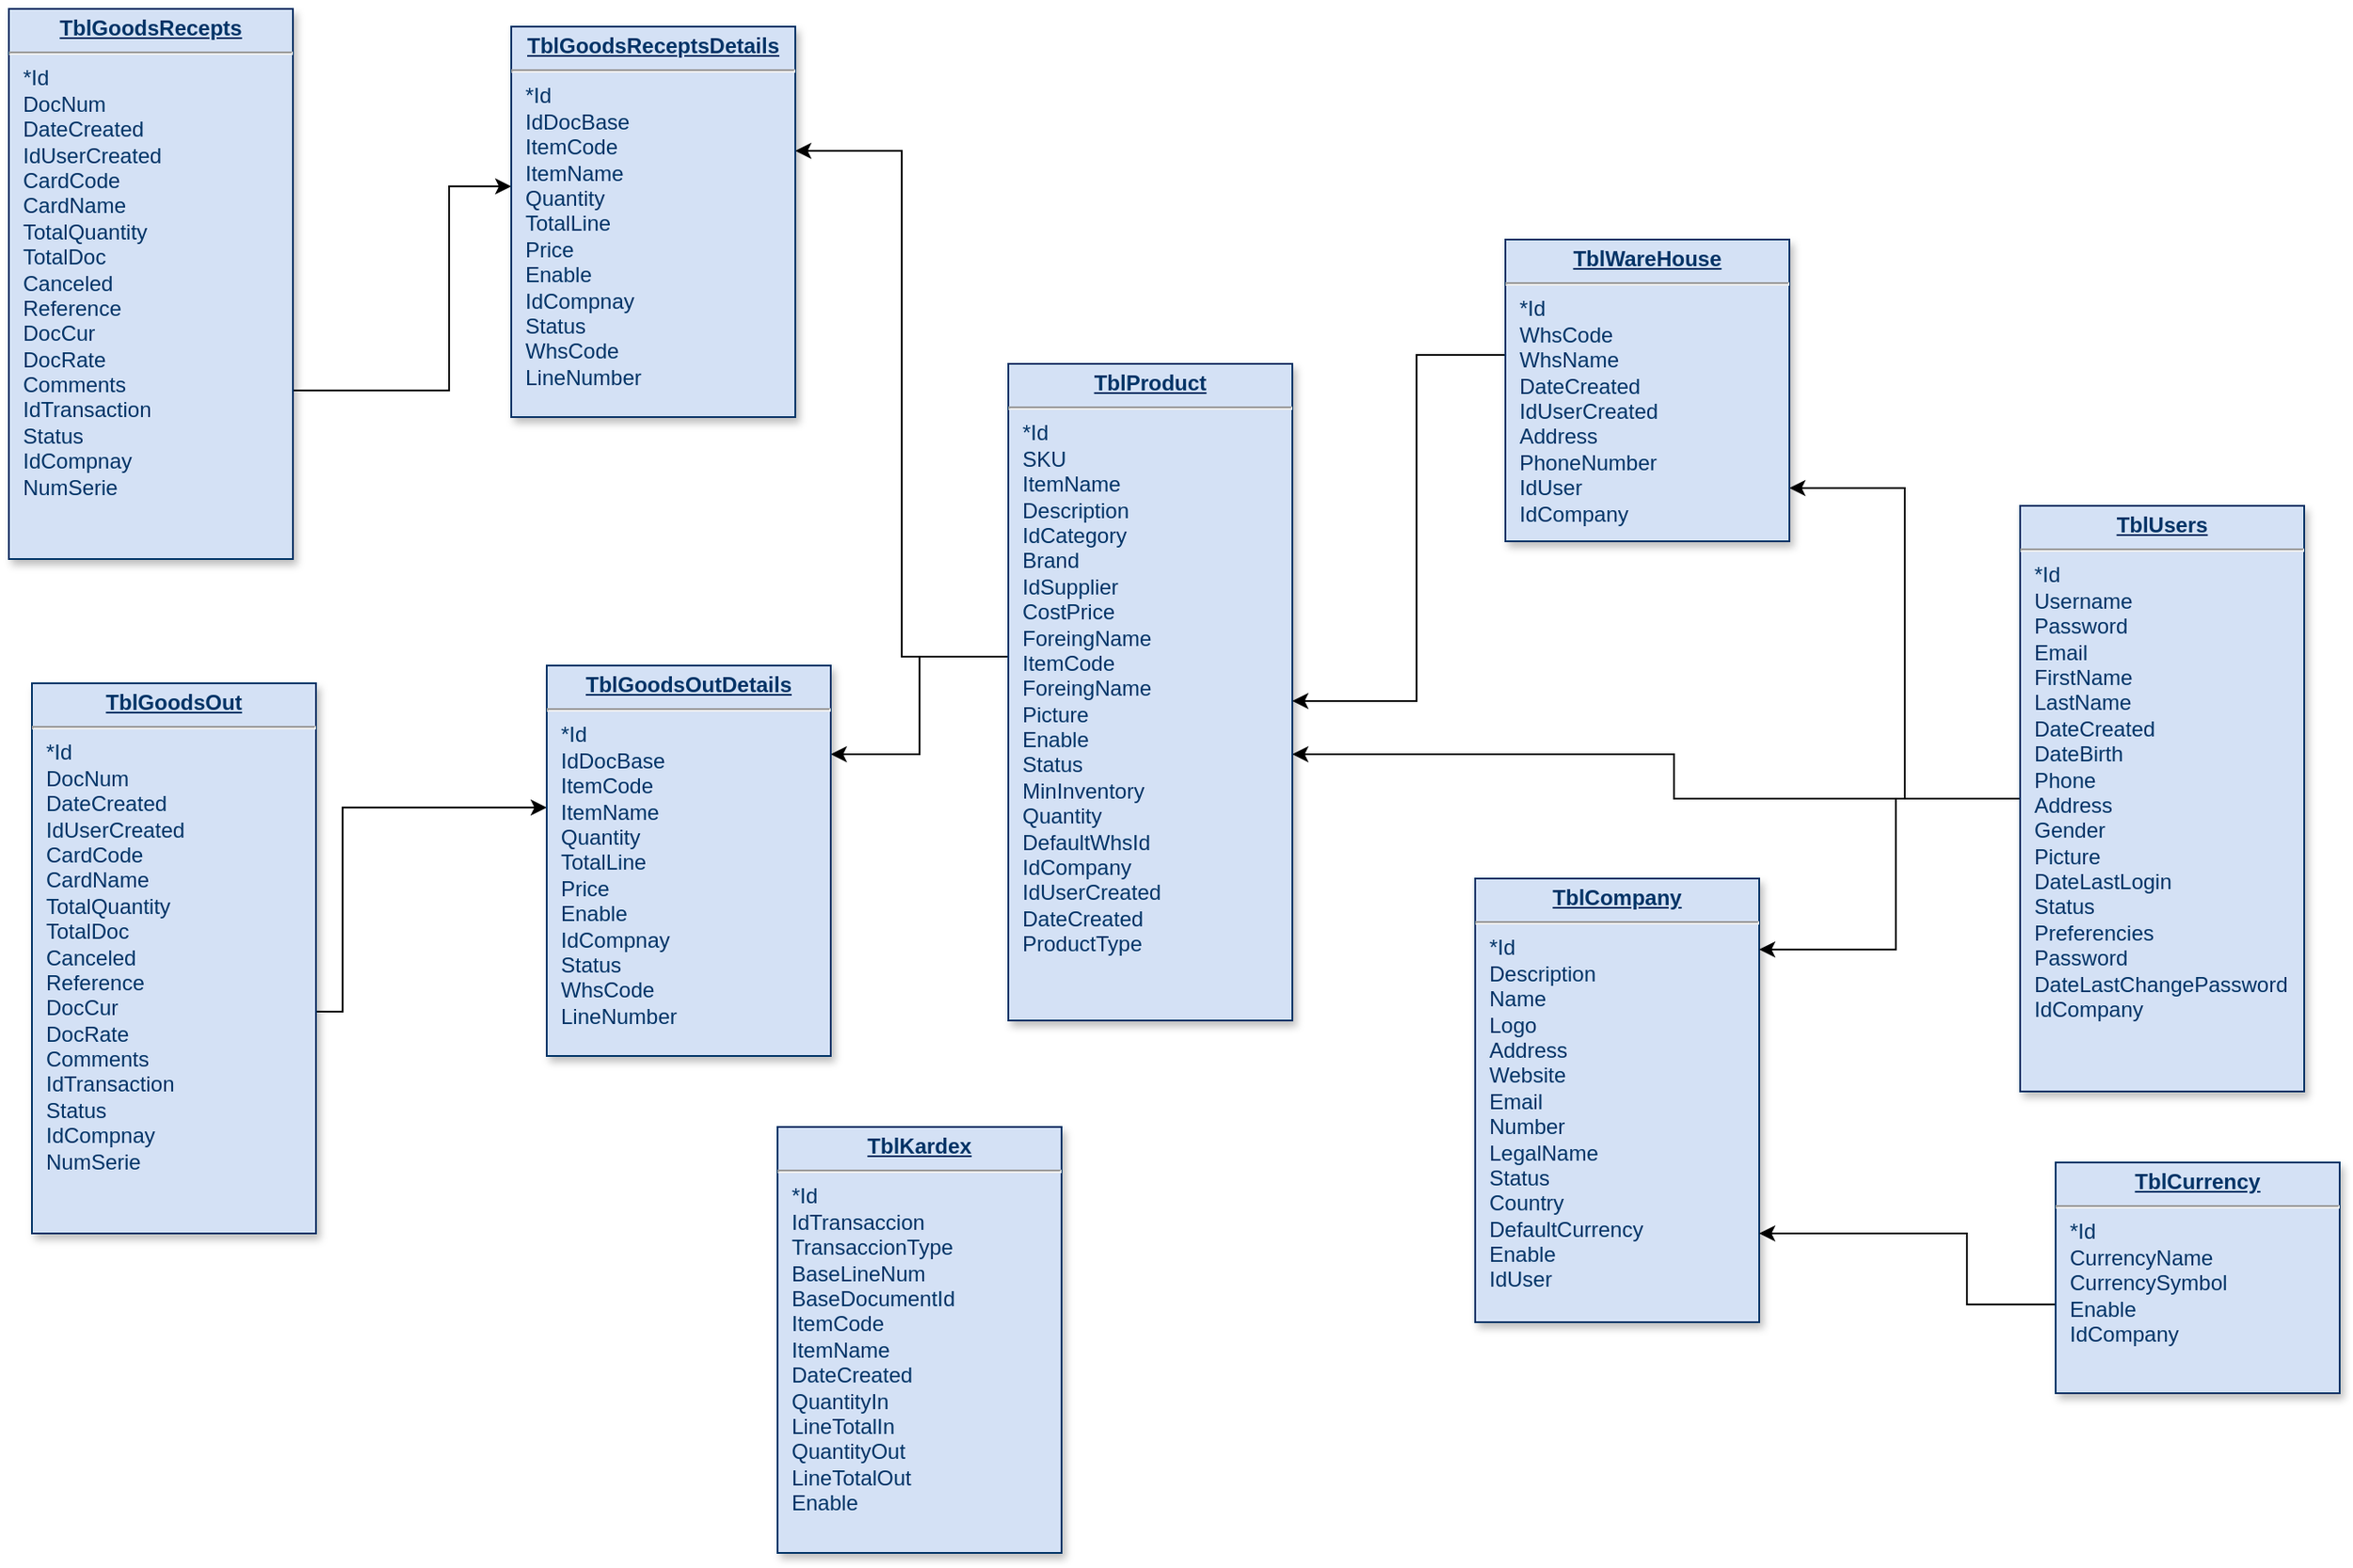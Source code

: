 <mxfile version="21.7.5" type="github">
  <diagram name="Page-1" id="efa7a0a1-bf9b-a30e-e6df-94a7791c09e9">
    <mxGraphModel dx="2021" dy="1821" grid="1" gridSize="10" guides="1" tooltips="1" connect="1" arrows="1" fold="1" page="1" pageScale="1" pageWidth="826" pageHeight="1169" background="none" math="0" shadow="0">
      <root>
        <mxCell id="0" />
        <mxCell id="1" parent="0" />
        <mxCell id="23" value="&lt;p style=&quot;margin: 0px; margin-top: 4px; text-align: center; text-decoration: underline;&quot;&gt;&lt;b&gt;TblCompany&lt;/b&gt;&lt;/p&gt;&lt;hr&gt;&lt;p style=&quot;margin: 0px; margin-left: 8px;&quot;&gt;*Id&lt;/p&gt;&lt;p style=&quot;margin: 0px; margin-left: 8px;&quot;&gt;Description&lt;/p&gt;&lt;p style=&quot;margin: 0px; margin-left: 8px;&quot;&gt;Name&lt;/p&gt;&lt;p style=&quot;margin: 0px; margin-left: 8px;&quot;&gt;Logo&lt;/p&gt;&lt;p style=&quot;margin: 0px; margin-left: 8px;&quot;&gt;Address&lt;/p&gt;&lt;p style=&quot;margin: 0px; margin-left: 8px;&quot;&gt;Website&lt;/p&gt;&lt;p style=&quot;margin: 0px; margin-left: 8px;&quot;&gt;Email&lt;/p&gt;&lt;p style=&quot;margin: 0px; margin-left: 8px;&quot;&gt;Number&lt;/p&gt;&lt;p style=&quot;margin: 0px; margin-left: 8px;&quot;&gt;LegalName&lt;/p&gt;&lt;p style=&quot;margin: 0px; margin-left: 8px;&quot;&gt;Status&lt;/p&gt;&lt;p style=&quot;margin: 0px; margin-left: 8px;&quot;&gt;Country&lt;/p&gt;&lt;p style=&quot;margin: 0px; margin-left: 8px;&quot;&gt;DefaultCurrency&lt;/p&gt;&lt;p style=&quot;margin: 0px; margin-left: 8px;&quot;&gt;Enable&lt;/p&gt;&lt;p style=&quot;margin: 0px; margin-left: 8px;&quot;&gt;IdUser&lt;/p&gt;&lt;p style=&quot;margin: 0px; margin-left: 8px;&quot;&gt;&lt;br&gt;&lt;/p&gt;&lt;p style=&quot;margin: 0px; margin-left: 8px;&quot;&gt;&lt;br&gt;&lt;/p&gt;" style="verticalAlign=top;align=left;overflow=fill;fontSize=12;fontFamily=Helvetica;html=1;strokeColor=#003366;shadow=1;fillColor=#D4E1F5;fontColor=#003366" parent="1" vertex="1">
          <mxGeometry x="253" y="30" width="160" height="250" as="geometry" />
        </mxCell>
        <mxCell id="meK2owdiH_e1hRAQddtT-117" style="edgeStyle=orthogonalEdgeStyle;rounded=0;orthogonalLoop=1;jettySize=auto;html=1;" edge="1" parent="1" source="meK2owdiH_e1hRAQddtT-115" target="23">
          <mxGeometry relative="1" as="geometry">
            <mxPoint x="430" y="320" as="targetPoint" />
            <Array as="points">
              <mxPoint x="530" y="270" />
              <mxPoint x="530" y="230" />
            </Array>
          </mxGeometry>
        </mxCell>
        <mxCell id="meK2owdiH_e1hRAQddtT-115" value="&lt;p style=&quot;margin: 0px; margin-top: 4px; text-align: center; text-decoration: underline;&quot;&gt;&lt;b&gt;TblCurrency&lt;/b&gt;&lt;/p&gt;&lt;hr&gt;&lt;p style=&quot;margin: 0px; margin-left: 8px;&quot;&gt;*Id&lt;/p&gt;&lt;p style=&quot;margin: 0px; margin-left: 8px;&quot;&gt;CurrencyName&lt;/p&gt;&lt;p style=&quot;margin: 0px; margin-left: 8px;&quot;&gt;CurrencySymbol&lt;/p&gt;&lt;p style=&quot;margin: 0px; margin-left: 8px;&quot;&gt;Enable&lt;/p&gt;&lt;p style=&quot;margin: 0px; margin-left: 8px;&quot;&gt;IdCompany&lt;/p&gt;&lt;p style=&quot;margin: 0px; margin-left: 8px;&quot;&gt;&lt;br&gt;&lt;/p&gt;&lt;p style=&quot;margin: 0px; margin-left: 8px;&quot;&gt;&lt;br&gt;&lt;/p&gt;&lt;p style=&quot;margin: 0px; margin-left: 8px;&quot;&gt;&lt;br&gt;&lt;/p&gt;" style="verticalAlign=top;align=left;overflow=fill;fontSize=12;fontFamily=Helvetica;html=1;strokeColor=#003366;shadow=1;fillColor=#D4E1F5;fontColor=#003366" vertex="1" parent="1">
          <mxGeometry x="580" y="190" width="160" height="130" as="geometry" />
        </mxCell>
        <mxCell id="meK2owdiH_e1hRAQddtT-120" style="edgeStyle=orthogonalEdgeStyle;rounded=0;orthogonalLoop=1;jettySize=auto;html=1;" edge="1" parent="1" source="meK2owdiH_e1hRAQddtT-118" target="23">
          <mxGeometry relative="1" as="geometry">
            <Array as="points">
              <mxPoint x="490" y="-15" />
              <mxPoint x="490" y="70" />
            </Array>
          </mxGeometry>
        </mxCell>
        <mxCell id="meK2owdiH_e1hRAQddtT-124" style="edgeStyle=orthogonalEdgeStyle;rounded=0;orthogonalLoop=1;jettySize=auto;html=1;" edge="1" parent="1" source="meK2owdiH_e1hRAQddtT-118" target="meK2owdiH_e1hRAQddtT-122">
          <mxGeometry relative="1" as="geometry">
            <Array as="points">
              <mxPoint x="495" y="-15" />
              <mxPoint x="495" y="-190" />
            </Array>
          </mxGeometry>
        </mxCell>
        <mxCell id="meK2owdiH_e1hRAQddtT-125" style="edgeStyle=orthogonalEdgeStyle;rounded=0;orthogonalLoop=1;jettySize=auto;html=1;" edge="1" parent="1" source="meK2owdiH_e1hRAQddtT-118" target="meK2owdiH_e1hRAQddtT-121">
          <mxGeometry relative="1" as="geometry">
            <Array as="points">
              <mxPoint x="365" y="-15" />
              <mxPoint x="365" y="-40" />
            </Array>
          </mxGeometry>
        </mxCell>
        <mxCell id="meK2owdiH_e1hRAQddtT-118" value="&lt;p style=&quot;margin: 0px; margin-top: 4px; text-align: center; text-decoration: underline;&quot;&gt;&lt;b&gt;TblUsers&lt;/b&gt;&lt;/p&gt;&lt;hr&gt;&lt;p style=&quot;margin: 0px; margin-left: 8px;&quot;&gt;*Id&lt;/p&gt;&lt;p style=&quot;margin: 0px; margin-left: 8px;&quot;&gt;Username&lt;/p&gt;&lt;p style=&quot;margin: 0px; margin-left: 8px;&quot;&gt;Password&lt;/p&gt;&lt;p style=&quot;margin: 0px; margin-left: 8px;&quot;&gt;Email&lt;/p&gt;&lt;p style=&quot;margin: 0px; margin-left: 8px;&quot;&gt;FirstName&lt;/p&gt;&lt;p style=&quot;margin: 0px; margin-left: 8px;&quot;&gt;LastName&lt;/p&gt;&lt;p style=&quot;margin: 0px; margin-left: 8px;&quot;&gt;DateCreated&lt;/p&gt;&lt;p style=&quot;margin: 0px; margin-left: 8px;&quot;&gt;DateBirth&lt;/p&gt;&lt;p style=&quot;margin: 0px; margin-left: 8px;&quot;&gt;Phone&lt;/p&gt;&lt;p style=&quot;margin: 0px; margin-left: 8px;&quot;&gt;Address&lt;/p&gt;&lt;p style=&quot;margin: 0px; margin-left: 8px;&quot;&gt;Gender&lt;/p&gt;&lt;p style=&quot;margin: 0px; margin-left: 8px;&quot;&gt;Picture&lt;/p&gt;&lt;p style=&quot;margin: 0px; margin-left: 8px;&quot;&gt;DateLastLogin&lt;/p&gt;&lt;p style=&quot;margin: 0px; margin-left: 8px;&quot;&gt;Status&lt;/p&gt;&lt;p style=&quot;margin: 0px; margin-left: 8px;&quot;&gt;Preferencies&lt;/p&gt;&lt;p style=&quot;margin: 0px; margin-left: 8px;&quot;&gt;Password&lt;/p&gt;&lt;p style=&quot;margin: 0px; margin-left: 8px;&quot;&gt;DateLastChangePassword&lt;/p&gt;&lt;p style=&quot;margin: 0px; margin-left: 8px;&quot;&gt;IdCompany&lt;/p&gt;&lt;p style=&quot;margin: 0px; margin-left: 8px;&quot;&gt;&lt;br&gt;&lt;/p&gt;&lt;p style=&quot;margin: 0px; margin-left: 8px;&quot;&gt;&lt;br&gt;&lt;/p&gt;" style="verticalAlign=top;align=left;overflow=fill;fontSize=12;fontFamily=Helvetica;html=1;strokeColor=#003366;shadow=1;fillColor=#D4E1F5;fontColor=#003366" vertex="1" parent="1">
          <mxGeometry x="560" y="-180" width="160" height="330" as="geometry" />
        </mxCell>
        <mxCell id="meK2owdiH_e1hRAQddtT-133" style="edgeStyle=orthogonalEdgeStyle;rounded=0;orthogonalLoop=1;jettySize=auto;html=1;" edge="1" parent="1" source="meK2owdiH_e1hRAQddtT-121" target="meK2owdiH_e1hRAQddtT-132">
          <mxGeometry relative="1" as="geometry">
            <Array as="points">
              <mxPoint x="-60" y="-95" />
              <mxPoint x="-60" y="-40" />
            </Array>
          </mxGeometry>
        </mxCell>
        <mxCell id="meK2owdiH_e1hRAQddtT-134" style="edgeStyle=orthogonalEdgeStyle;rounded=0;orthogonalLoop=1;jettySize=auto;html=1;" edge="1" parent="1" source="meK2owdiH_e1hRAQddtT-121" target="meK2owdiH_e1hRAQddtT-127">
          <mxGeometry relative="1" as="geometry">
            <Array as="points">
              <mxPoint x="-70" y="-95" />
              <mxPoint x="-70" y="-380" />
            </Array>
          </mxGeometry>
        </mxCell>
        <mxCell id="meK2owdiH_e1hRAQddtT-121" value="&lt;p style=&quot;margin: 0px; margin-top: 4px; text-align: center; text-decoration: underline;&quot;&gt;&lt;b&gt;TblProduct&lt;/b&gt;&lt;/p&gt;&lt;hr&gt;&lt;p style=&quot;margin: 0px; margin-left: 8px;&quot;&gt;*Id&lt;/p&gt;&lt;p style=&quot;margin: 0px; margin-left: 8px;&quot;&gt;SKU&lt;/p&gt;&lt;p style=&quot;margin: 0px; margin-left: 8px;&quot;&gt;ItemName&lt;/p&gt;&lt;p style=&quot;margin: 0px; margin-left: 8px;&quot;&gt;Description&lt;/p&gt;&lt;p style=&quot;margin: 0px; margin-left: 8px;&quot;&gt;IdCategory&lt;/p&gt;&lt;p style=&quot;margin: 0px; margin-left: 8px;&quot;&gt;Brand&lt;/p&gt;&lt;p style=&quot;margin: 0px; margin-left: 8px;&quot;&gt;IdSupplier&lt;/p&gt;&lt;p style=&quot;margin: 0px; margin-left: 8px;&quot;&gt;CostPrice&lt;/p&gt;&lt;p style=&quot;margin: 0px; margin-left: 8px;&quot;&gt;ForeingName&lt;/p&gt;&lt;p style=&quot;margin: 0px; margin-left: 8px;&quot;&gt;ItemCode&lt;/p&gt;&lt;p style=&quot;margin: 0px; margin-left: 8px;&quot;&gt;ForeingName&lt;/p&gt;&lt;p style=&quot;margin: 0px; margin-left: 8px;&quot;&gt;Picture&lt;/p&gt;&lt;p style=&quot;margin: 0px; margin-left: 8px;&quot;&gt;Enable&lt;/p&gt;&lt;p style=&quot;margin: 0px; margin-left: 8px;&quot;&gt;Status&lt;/p&gt;&lt;p style=&quot;margin: 0px; margin-left: 8px;&quot;&gt;MinInventory&lt;/p&gt;&lt;p style=&quot;margin: 0px; margin-left: 8px;&quot;&gt;Quantity&lt;/p&gt;&lt;p style=&quot;margin: 0px; margin-left: 8px;&quot;&gt;DefaultWhsId&lt;/p&gt;&lt;p style=&quot;margin: 0px; margin-left: 8px;&quot;&gt;IdCompany&lt;/p&gt;&lt;p style=&quot;margin: 0px; margin-left: 8px;&quot;&gt;IdUserCreated&lt;/p&gt;&lt;p style=&quot;margin: 0px; margin-left: 8px;&quot;&gt;DateCreated&lt;/p&gt;&lt;p style=&quot;margin: 0px; margin-left: 8px;&quot;&gt;ProductType&lt;/p&gt;&lt;p style=&quot;margin: 0px; margin-left: 8px;&quot;&gt;&lt;br&gt;&lt;/p&gt;&lt;p style=&quot;margin: 0px; margin-left: 8px;&quot;&gt;&lt;br&gt;&lt;/p&gt;" style="verticalAlign=top;align=left;overflow=fill;fontSize=12;fontFamily=Helvetica;html=1;strokeColor=#003366;shadow=1;fillColor=#D4E1F5;fontColor=#003366" vertex="1" parent="1">
          <mxGeometry x="-10" y="-260" width="160" height="370" as="geometry" />
        </mxCell>
        <mxCell id="meK2owdiH_e1hRAQddtT-123" style="edgeStyle=orthogonalEdgeStyle;rounded=0;orthogonalLoop=1;jettySize=auto;html=1;" edge="1" parent="1" source="meK2owdiH_e1hRAQddtT-122" target="meK2owdiH_e1hRAQddtT-121">
          <mxGeometry relative="1" as="geometry">
            <Array as="points">
              <mxPoint x="220" y="-265" />
              <mxPoint x="220" y="-70" />
            </Array>
          </mxGeometry>
        </mxCell>
        <mxCell id="meK2owdiH_e1hRAQddtT-122" value="&lt;p style=&quot;margin: 0px; margin-top: 4px; text-align: center; text-decoration: underline;&quot;&gt;&lt;b&gt;TblWareHouse&lt;/b&gt;&lt;/p&gt;&lt;hr&gt;&lt;p style=&quot;margin: 0px; margin-left: 8px;&quot;&gt;*Id&lt;/p&gt;&lt;p style=&quot;margin: 0px; margin-left: 8px;&quot;&gt;WhsCode&lt;/p&gt;&lt;p style=&quot;margin: 0px; margin-left: 8px;&quot;&gt;WhsName&lt;br&gt;&lt;/p&gt;&lt;p style=&quot;margin: 0px; margin-left: 8px;&quot;&gt;DateCreated&lt;/p&gt;&lt;p style=&quot;margin: 0px; margin-left: 8px;&quot;&gt;IdUserCreated&lt;/p&gt;&lt;p style=&quot;margin: 0px; margin-left: 8px;&quot;&gt;Address&lt;/p&gt;&lt;p style=&quot;margin: 0px; margin-left: 8px;&quot;&gt;PhoneNumber&lt;/p&gt;&lt;p style=&quot;margin: 0px; margin-left: 8px;&quot;&gt;IdUser&lt;/p&gt;&lt;p style=&quot;margin: 0px; margin-left: 8px;&quot;&gt;IdCompany&lt;/p&gt;" style="verticalAlign=top;align=left;overflow=fill;fontSize=12;fontFamily=Helvetica;html=1;strokeColor=#003366;shadow=1;fillColor=#D4E1F5;fontColor=#003366" vertex="1" parent="1">
          <mxGeometry x="270" y="-330" width="160" height="170" as="geometry" />
        </mxCell>
        <mxCell id="meK2owdiH_e1hRAQddtT-128" style="edgeStyle=orthogonalEdgeStyle;rounded=0;orthogonalLoop=1;jettySize=auto;html=1;" edge="1" parent="1" source="meK2owdiH_e1hRAQddtT-126" target="meK2owdiH_e1hRAQddtT-127">
          <mxGeometry relative="1" as="geometry">
            <Array as="points">
              <mxPoint x="-325" y="-245" />
              <mxPoint x="-325" y="-360" />
            </Array>
          </mxGeometry>
        </mxCell>
        <mxCell id="meK2owdiH_e1hRAQddtT-126" value="&lt;p style=&quot;margin: 0px; margin-top: 4px; text-align: center; text-decoration: underline;&quot;&gt;&lt;b&gt;TblGoodsRecepts&lt;/b&gt;&lt;/p&gt;&lt;hr&gt;&lt;p style=&quot;margin: 0px; margin-left: 8px;&quot;&gt;*Id&lt;/p&gt;&lt;p style=&quot;margin: 0px; margin-left: 8px;&quot;&gt;DocNum&lt;/p&gt;&lt;p style=&quot;margin: 0px; margin-left: 8px;&quot;&gt;DateCreated&lt;/p&gt;&lt;p style=&quot;margin: 0px; margin-left: 8px;&quot;&gt;IdUserCreated&lt;/p&gt;&lt;p style=&quot;margin: 0px; margin-left: 8px;&quot;&gt;CardCode&lt;/p&gt;&lt;p style=&quot;margin: 0px; margin-left: 8px;&quot;&gt;CardName&lt;/p&gt;&lt;p style=&quot;margin: 0px; margin-left: 8px;&quot;&gt;TotalQuantity&lt;/p&gt;&lt;p style=&quot;margin: 0px; margin-left: 8px;&quot;&gt;TotalDoc&lt;/p&gt;&lt;p style=&quot;margin: 0px; margin-left: 8px;&quot;&gt;Canceled&lt;/p&gt;&lt;p style=&quot;margin: 0px; margin-left: 8px;&quot;&gt;Reference&lt;/p&gt;&lt;p style=&quot;margin: 0px; margin-left: 8px;&quot;&gt;DocCur&lt;/p&gt;&lt;p style=&quot;margin: 0px; margin-left: 8px;&quot;&gt;DocRate&lt;/p&gt;&lt;p style=&quot;margin: 0px; margin-left: 8px;&quot;&gt;Comments&lt;/p&gt;&lt;p style=&quot;margin: 0px; margin-left: 8px;&quot;&gt;IdTransaction&lt;/p&gt;&lt;p style=&quot;margin: 0px; margin-left: 8px;&quot;&gt;Status&lt;/p&gt;&lt;p style=&quot;margin: 0px; margin-left: 8px;&quot;&gt;IdCompnay&lt;br&gt;&lt;/p&gt;&lt;p style=&quot;margin: 0px; margin-left: 8px;&quot;&gt;NumSerie&lt;/p&gt;&lt;p style=&quot;margin: 0px; margin-left: 8px;&quot;&gt;&lt;br&gt;&lt;/p&gt;" style="verticalAlign=top;align=left;overflow=fill;fontSize=12;fontFamily=Helvetica;html=1;strokeColor=#003366;shadow=1;fillColor=#D4E1F5;fontColor=#003366" vertex="1" parent="1">
          <mxGeometry x="-573" y="-460" width="160" height="310" as="geometry" />
        </mxCell>
        <mxCell id="meK2owdiH_e1hRAQddtT-127" value="&lt;p style=&quot;margin: 0px; margin-top: 4px; text-align: center; text-decoration: underline;&quot;&gt;&lt;b&gt;TblGoodsReceptsDetails&lt;/b&gt;&lt;/p&gt;&lt;hr&gt;&lt;p style=&quot;margin: 0px; margin-left: 8px;&quot;&gt;*Id&lt;/p&gt;&lt;p style=&quot;margin: 0px; margin-left: 8px;&quot;&gt;IdDocBase&lt;/p&gt;&lt;p style=&quot;margin: 0px; margin-left: 8px;&quot;&gt;ItemCode&lt;/p&gt;&lt;p style=&quot;margin: 0px; margin-left: 8px;&quot;&gt;ItemName&lt;/p&gt;&lt;p style=&quot;margin: 0px; margin-left: 8px;&quot;&gt;Quantity&lt;/p&gt;&lt;p style=&quot;margin: 0px; margin-left: 8px;&quot;&gt;TotalLine&lt;/p&gt;&lt;p style=&quot;margin: 0px; margin-left: 8px;&quot;&gt;Price&lt;/p&gt;&lt;p style=&quot;margin: 0px; margin-left: 8px;&quot;&gt;Enable&lt;/p&gt;&lt;p style=&quot;margin: 0px; margin-left: 8px;&quot;&gt;IdCompnay&lt;/p&gt;&lt;p style=&quot;margin: 0px; margin-left: 8px;&quot;&gt;Status&lt;/p&gt;&lt;p style=&quot;margin: 0px; margin-left: 8px;&quot;&gt;WhsCode&lt;/p&gt;&lt;p style=&quot;margin: 0px; margin-left: 8px;&quot;&gt;LineNumber&lt;/p&gt;&lt;p style=&quot;margin: 0px; margin-left: 8px;&quot;&gt;&lt;br&gt;&lt;/p&gt;&lt;p style=&quot;margin: 0px; margin-left: 8px;&quot;&gt;&lt;br&gt;&lt;/p&gt;&lt;p style=&quot;margin: 0px; margin-left: 8px;&quot;&gt;&lt;br&gt;&lt;/p&gt;&lt;p style=&quot;margin: 0px; margin-left: 8px;&quot;&gt;&lt;br&gt;&lt;/p&gt;&lt;p style=&quot;margin: 0px; margin-left: 8px;&quot;&gt;&lt;br&gt;&lt;/p&gt;" style="verticalAlign=top;align=left;overflow=fill;fontSize=12;fontFamily=Helvetica;html=1;strokeColor=#003366;shadow=1;fillColor=#D4E1F5;fontColor=#003366" vertex="1" parent="1">
          <mxGeometry x="-290" y="-450" width="160" height="220" as="geometry" />
        </mxCell>
        <mxCell id="meK2owdiH_e1hRAQddtT-130" style="edgeStyle=orthogonalEdgeStyle;rounded=0;orthogonalLoop=1;jettySize=auto;html=1;" edge="1" parent="1" source="meK2owdiH_e1hRAQddtT-131" target="meK2owdiH_e1hRAQddtT-132">
          <mxGeometry relative="1" as="geometry">
            <Array as="points">
              <mxPoint x="-385" y="105" />
              <mxPoint x="-385" y="-10" />
            </Array>
          </mxGeometry>
        </mxCell>
        <mxCell id="meK2owdiH_e1hRAQddtT-131" value="&lt;p style=&quot;margin: 0px; margin-top: 4px; text-align: center; text-decoration: underline;&quot;&gt;&lt;b&gt;TblGoodsOut&lt;/b&gt;&lt;/p&gt;&lt;hr&gt;&lt;p style=&quot;margin: 0px; margin-left: 8px;&quot;&gt;*Id&lt;/p&gt;&lt;p style=&quot;margin: 0px; margin-left: 8px;&quot;&gt;DocNum&lt;/p&gt;&lt;p style=&quot;margin: 0px; margin-left: 8px;&quot;&gt;DateCreated&lt;/p&gt;&lt;p style=&quot;margin: 0px; margin-left: 8px;&quot;&gt;IdUserCreated&lt;/p&gt;&lt;p style=&quot;margin: 0px; margin-left: 8px;&quot;&gt;CardCode&lt;/p&gt;&lt;p style=&quot;margin: 0px; margin-left: 8px;&quot;&gt;CardName&lt;/p&gt;&lt;p style=&quot;margin: 0px; margin-left: 8px;&quot;&gt;TotalQuantity&lt;/p&gt;&lt;p style=&quot;margin: 0px; margin-left: 8px;&quot;&gt;TotalDoc&lt;/p&gt;&lt;p style=&quot;margin: 0px; margin-left: 8px;&quot;&gt;Canceled&lt;/p&gt;&lt;p style=&quot;margin: 0px; margin-left: 8px;&quot;&gt;Reference&lt;/p&gt;&lt;p style=&quot;margin: 0px; margin-left: 8px;&quot;&gt;DocCur&lt;/p&gt;&lt;p style=&quot;margin: 0px; margin-left: 8px;&quot;&gt;DocRate&lt;/p&gt;&lt;p style=&quot;margin: 0px; margin-left: 8px;&quot;&gt;Comments&lt;/p&gt;&lt;p style=&quot;margin: 0px; margin-left: 8px;&quot;&gt;IdTransaction&lt;/p&gt;&lt;p style=&quot;margin: 0px; margin-left: 8px;&quot;&gt;Status&lt;/p&gt;&lt;p style=&quot;margin: 0px; margin-left: 8px;&quot;&gt;IdCompnay&lt;br&gt;&lt;/p&gt;&lt;p style=&quot;margin: 0px; margin-left: 8px;&quot;&gt;NumSerie&lt;/p&gt;&lt;p style=&quot;margin: 0px; margin-left: 8px;&quot;&gt;&lt;br&gt;&lt;/p&gt;" style="verticalAlign=top;align=left;overflow=fill;fontSize=12;fontFamily=Helvetica;html=1;strokeColor=#003366;shadow=1;fillColor=#D4E1F5;fontColor=#003366" vertex="1" parent="1">
          <mxGeometry x="-560" y="-80" width="160" height="310" as="geometry" />
        </mxCell>
        <mxCell id="meK2owdiH_e1hRAQddtT-132" value="&lt;p style=&quot;margin: 0px; margin-top: 4px; text-align: center; text-decoration: underline;&quot;&gt;&lt;b&gt;TblGoodsOutDetails&lt;/b&gt;&lt;/p&gt;&lt;hr&gt;&lt;p style=&quot;margin: 0px; margin-left: 8px;&quot;&gt;*Id&lt;/p&gt;&lt;p style=&quot;margin: 0px; margin-left: 8px;&quot;&gt;IdDocBase&lt;/p&gt;&lt;p style=&quot;margin: 0px; margin-left: 8px;&quot;&gt;ItemCode&lt;/p&gt;&lt;p style=&quot;margin: 0px; margin-left: 8px;&quot;&gt;ItemName&lt;/p&gt;&lt;p style=&quot;margin: 0px; margin-left: 8px;&quot;&gt;Quantity&lt;/p&gt;&lt;p style=&quot;margin: 0px; margin-left: 8px;&quot;&gt;TotalLine&lt;/p&gt;&lt;p style=&quot;margin: 0px; margin-left: 8px;&quot;&gt;Price&lt;/p&gt;&lt;p style=&quot;margin: 0px; margin-left: 8px;&quot;&gt;Enable&lt;/p&gt;&lt;p style=&quot;margin: 0px; margin-left: 8px;&quot;&gt;IdCompnay&lt;/p&gt;&lt;p style=&quot;margin: 0px; margin-left: 8px;&quot;&gt;Status&lt;/p&gt;&lt;p style=&quot;margin: 0px; margin-left: 8px;&quot;&gt;WhsCode&lt;/p&gt;&lt;p style=&quot;margin: 0px; margin-left: 8px;&quot;&gt;LineNumber&lt;/p&gt;&lt;p style=&quot;margin: 0px; margin-left: 8px;&quot;&gt;&lt;br&gt;&lt;/p&gt;&lt;p style=&quot;margin: 0px; margin-left: 8px;&quot;&gt;&lt;br&gt;&lt;/p&gt;&lt;p style=&quot;margin: 0px; margin-left: 8px;&quot;&gt;&lt;br&gt;&lt;/p&gt;&lt;p style=&quot;margin: 0px; margin-left: 8px;&quot;&gt;&lt;br&gt;&lt;/p&gt;&lt;p style=&quot;margin: 0px; margin-left: 8px;&quot;&gt;&lt;br&gt;&lt;/p&gt;" style="verticalAlign=top;align=left;overflow=fill;fontSize=12;fontFamily=Helvetica;html=1;strokeColor=#003366;shadow=1;fillColor=#D4E1F5;fontColor=#003366" vertex="1" parent="1">
          <mxGeometry x="-270" y="-90" width="160" height="220" as="geometry" />
        </mxCell>
        <mxCell id="meK2owdiH_e1hRAQddtT-135" value="&lt;p style=&quot;margin: 0px; margin-top: 4px; text-align: center; text-decoration: underline;&quot;&gt;&lt;b&gt;TblKardex&lt;/b&gt;&lt;/p&gt;&lt;hr&gt;&lt;p style=&quot;margin: 0px; margin-left: 8px;&quot;&gt;*Id&lt;/p&gt;&lt;p style=&quot;margin: 0px; margin-left: 8px;&quot;&gt;IdTransaccion&lt;/p&gt;&lt;p style=&quot;margin: 0px; margin-left: 8px;&quot;&gt;TransaccionType&lt;/p&gt;&lt;p style=&quot;margin: 0px; margin-left: 8px;&quot;&gt;BaseLineNum&lt;/p&gt;&lt;p style=&quot;margin: 0px; margin-left: 8px;&quot;&gt;BaseDocumentId&lt;/p&gt;&lt;p style=&quot;margin: 0px; margin-left: 8px;&quot;&gt;ItemCode&lt;/p&gt;&lt;p style=&quot;margin: 0px; margin-left: 8px;&quot;&gt;ItemName&lt;/p&gt;&lt;p style=&quot;margin: 0px; margin-left: 8px;&quot;&gt;DateCreated&lt;/p&gt;&lt;p style=&quot;margin: 0px; margin-left: 8px;&quot;&gt;QuantityIn&lt;/p&gt;&lt;p style=&quot;margin: 0px; margin-left: 8px;&quot;&gt;LineTotalIn&lt;/p&gt;&lt;p style=&quot;margin: 0px; margin-left: 8px;&quot;&gt;QuantityOut&lt;/p&gt;&lt;p style=&quot;margin: 0px; margin-left: 8px;&quot;&gt;LineTotalOut&lt;/p&gt;&lt;p style=&quot;margin: 0px; margin-left: 8px;&quot;&gt;Enable&lt;/p&gt;&lt;p style=&quot;margin: 0px; margin-left: 8px;&quot;&gt;&lt;br&gt;&lt;/p&gt;&lt;p style=&quot;margin: 0px; margin-left: 8px;&quot;&gt;&lt;br&gt;&lt;/p&gt;&lt;p style=&quot;margin: 0px; margin-left: 8px;&quot;&gt;&lt;br&gt;&lt;/p&gt;" style="verticalAlign=top;align=left;overflow=fill;fontSize=12;fontFamily=Helvetica;html=1;strokeColor=#003366;shadow=1;fillColor=#D4E1F5;fontColor=#003366" vertex="1" parent="1">
          <mxGeometry x="-140" y="170" width="160" height="240" as="geometry" />
        </mxCell>
      </root>
    </mxGraphModel>
  </diagram>
</mxfile>
